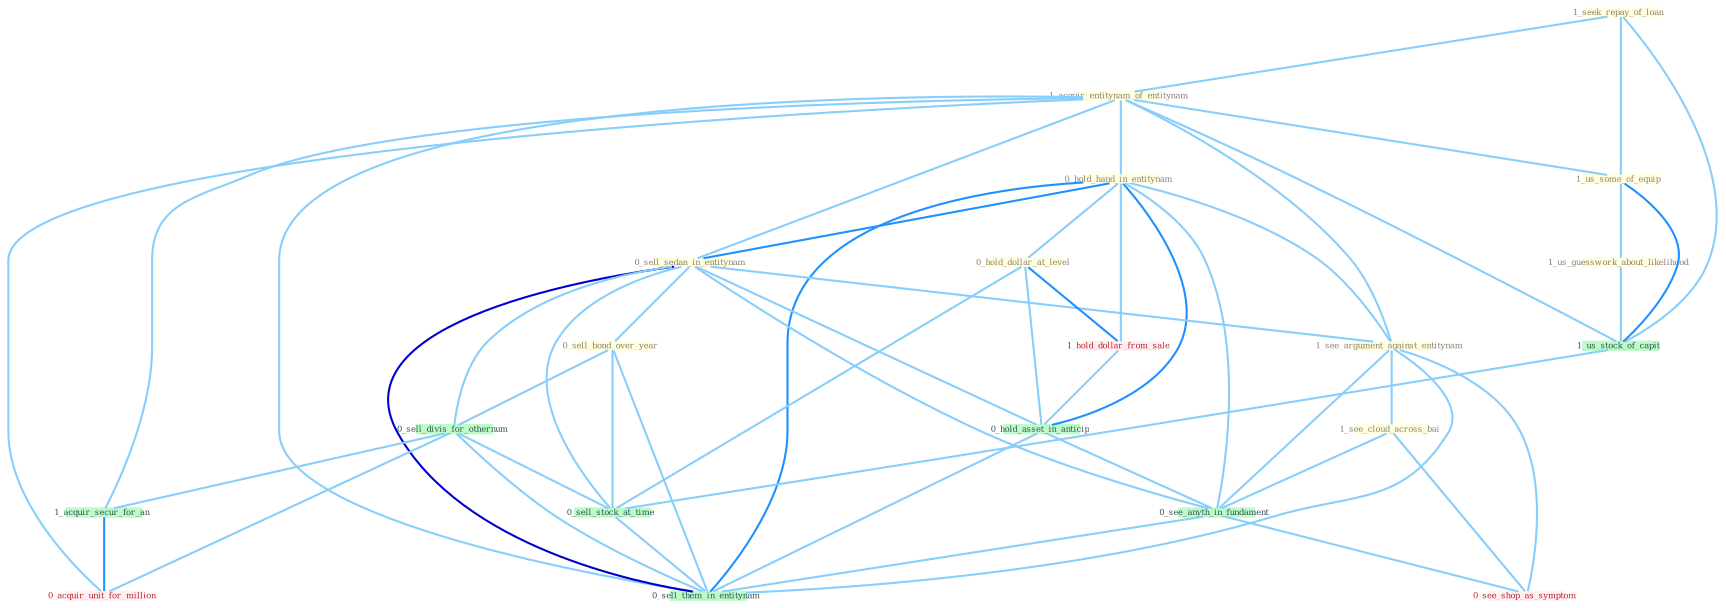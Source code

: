 Graph G{ 
    node
    [shape=polygon,style=filled,width=.5,height=.06,color="#BDFCC9",fixedsize=true,fontsize=4,
    fontcolor="#2f4f4f"];
    {node
    [color="#ffffe0", fontcolor="#8b7d6b"] "1_seek_repay_of_loan " "1_acquir_entitynam_of_entitynam " "0_hold_hand_in_entitynam " "0_sell_sedan_in_entitynam " "0_sell_bond_over_year " "0_hold_dollar_at_level " "1_us_some_of_equip " "1_see_argument_against_entitynam " "1_see_cloud_across_bai " "1_us_guesswork_about_likelihood "}
{node [color="#fff0f5", fontcolor="#b22222"] "1_hold_dollar_from_sale " "0_acquir_unit_for_million " "0_see_shop_as_symptom "}
edge [color="#B0E2FF"];

	"1_seek_repay_of_loan " -- "1_acquir_entitynam_of_entitynam " [w="1", color="#87cefa" ];
	"1_seek_repay_of_loan " -- "1_us_some_of_equip " [w="1", color="#87cefa" ];
	"1_seek_repay_of_loan " -- "1_us_stock_of_capit " [w="1", color="#87cefa" ];
	"1_acquir_entitynam_of_entitynam " -- "0_hold_hand_in_entitynam " [w="1", color="#87cefa" ];
	"1_acquir_entitynam_of_entitynam " -- "0_sell_sedan_in_entitynam " [w="1", color="#87cefa" ];
	"1_acquir_entitynam_of_entitynam " -- "1_us_some_of_equip " [w="1", color="#87cefa" ];
	"1_acquir_entitynam_of_entitynam " -- "1_see_argument_against_entitynam " [w="1", color="#87cefa" ];
	"1_acquir_entitynam_of_entitynam " -- "1_acquir_secur_for_an " [w="1", color="#87cefa" ];
	"1_acquir_entitynam_of_entitynam " -- "1_us_stock_of_capit " [w="1", color="#87cefa" ];
	"1_acquir_entitynam_of_entitynam " -- "0_acquir_unit_for_million " [w="1", color="#87cefa" ];
	"1_acquir_entitynam_of_entitynam " -- "0_sell_them_in_entitynam " [w="1", color="#87cefa" ];
	"0_hold_hand_in_entitynam " -- "0_sell_sedan_in_entitynam " [w="2", color="#1e90ff" , len=0.8];
	"0_hold_hand_in_entitynam " -- "0_hold_dollar_at_level " [w="1", color="#87cefa" ];
	"0_hold_hand_in_entitynam " -- "1_see_argument_against_entitynam " [w="1", color="#87cefa" ];
	"0_hold_hand_in_entitynam " -- "1_hold_dollar_from_sale " [w="1", color="#87cefa" ];
	"0_hold_hand_in_entitynam " -- "0_hold_asset_in_anticip " [w="2", color="#1e90ff" , len=0.8];
	"0_hold_hand_in_entitynam " -- "0_see_anyth_in_fundament " [w="1", color="#87cefa" ];
	"0_hold_hand_in_entitynam " -- "0_sell_them_in_entitynam " [w="2", color="#1e90ff" , len=0.8];
	"0_sell_sedan_in_entitynam " -- "0_sell_bond_over_year " [w="1", color="#87cefa" ];
	"0_sell_sedan_in_entitynam " -- "1_see_argument_against_entitynam " [w="1", color="#87cefa" ];
	"0_sell_sedan_in_entitynam " -- "0_sell_divis_for_othernum " [w="1", color="#87cefa" ];
	"0_sell_sedan_in_entitynam " -- "0_hold_asset_in_anticip " [w="1", color="#87cefa" ];
	"0_sell_sedan_in_entitynam " -- "0_sell_stock_at_time " [w="1", color="#87cefa" ];
	"0_sell_sedan_in_entitynam " -- "0_see_anyth_in_fundament " [w="1", color="#87cefa" ];
	"0_sell_sedan_in_entitynam " -- "0_sell_them_in_entitynam " [w="3", color="#0000cd" , len=0.6];
	"0_sell_bond_over_year " -- "0_sell_divis_for_othernum " [w="1", color="#87cefa" ];
	"0_sell_bond_over_year " -- "0_sell_stock_at_time " [w="1", color="#87cefa" ];
	"0_sell_bond_over_year " -- "0_sell_them_in_entitynam " [w="1", color="#87cefa" ];
	"0_hold_dollar_at_level " -- "1_hold_dollar_from_sale " [w="2", color="#1e90ff" , len=0.8];
	"0_hold_dollar_at_level " -- "0_hold_asset_in_anticip " [w="1", color="#87cefa" ];
	"0_hold_dollar_at_level " -- "0_sell_stock_at_time " [w="1", color="#87cefa" ];
	"1_us_some_of_equip " -- "1_us_guesswork_about_likelihood " [w="1", color="#87cefa" ];
	"1_us_some_of_equip " -- "1_us_stock_of_capit " [w="2", color="#1e90ff" , len=0.8];
	"1_see_argument_against_entitynam " -- "1_see_cloud_across_bai " [w="1", color="#87cefa" ];
	"1_see_argument_against_entitynam " -- "0_see_anyth_in_fundament " [w="1", color="#87cefa" ];
	"1_see_argument_against_entitynam " -- "0_see_shop_as_symptom " [w="1", color="#87cefa" ];
	"1_see_argument_against_entitynam " -- "0_sell_them_in_entitynam " [w="1", color="#87cefa" ];
	"1_see_cloud_across_bai " -- "0_see_anyth_in_fundament " [w="1", color="#87cefa" ];
	"1_see_cloud_across_bai " -- "0_see_shop_as_symptom " [w="1", color="#87cefa" ];
	"1_us_guesswork_about_likelihood " -- "1_us_stock_of_capit " [w="1", color="#87cefa" ];
	"0_sell_divis_for_othernum " -- "1_acquir_secur_for_an " [w="1", color="#87cefa" ];
	"0_sell_divis_for_othernum " -- "0_sell_stock_at_time " [w="1", color="#87cefa" ];
	"0_sell_divis_for_othernum " -- "0_acquir_unit_for_million " [w="1", color="#87cefa" ];
	"0_sell_divis_for_othernum " -- "0_sell_them_in_entitynam " [w="1", color="#87cefa" ];
	"1_acquir_secur_for_an " -- "0_acquir_unit_for_million " [w="2", color="#1e90ff" , len=0.8];
	"1_us_stock_of_capit " -- "0_sell_stock_at_time " [w="1", color="#87cefa" ];
	"1_hold_dollar_from_sale " -- "0_hold_asset_in_anticip " [w="1", color="#87cefa" ];
	"0_hold_asset_in_anticip " -- "0_see_anyth_in_fundament " [w="1", color="#87cefa" ];
	"0_hold_asset_in_anticip " -- "0_sell_them_in_entitynam " [w="1", color="#87cefa" ];
	"0_sell_stock_at_time " -- "0_sell_them_in_entitynam " [w="1", color="#87cefa" ];
	"0_see_anyth_in_fundament " -- "0_see_shop_as_symptom " [w="1", color="#87cefa" ];
	"0_see_anyth_in_fundament " -- "0_sell_them_in_entitynam " [w="1", color="#87cefa" ];
}